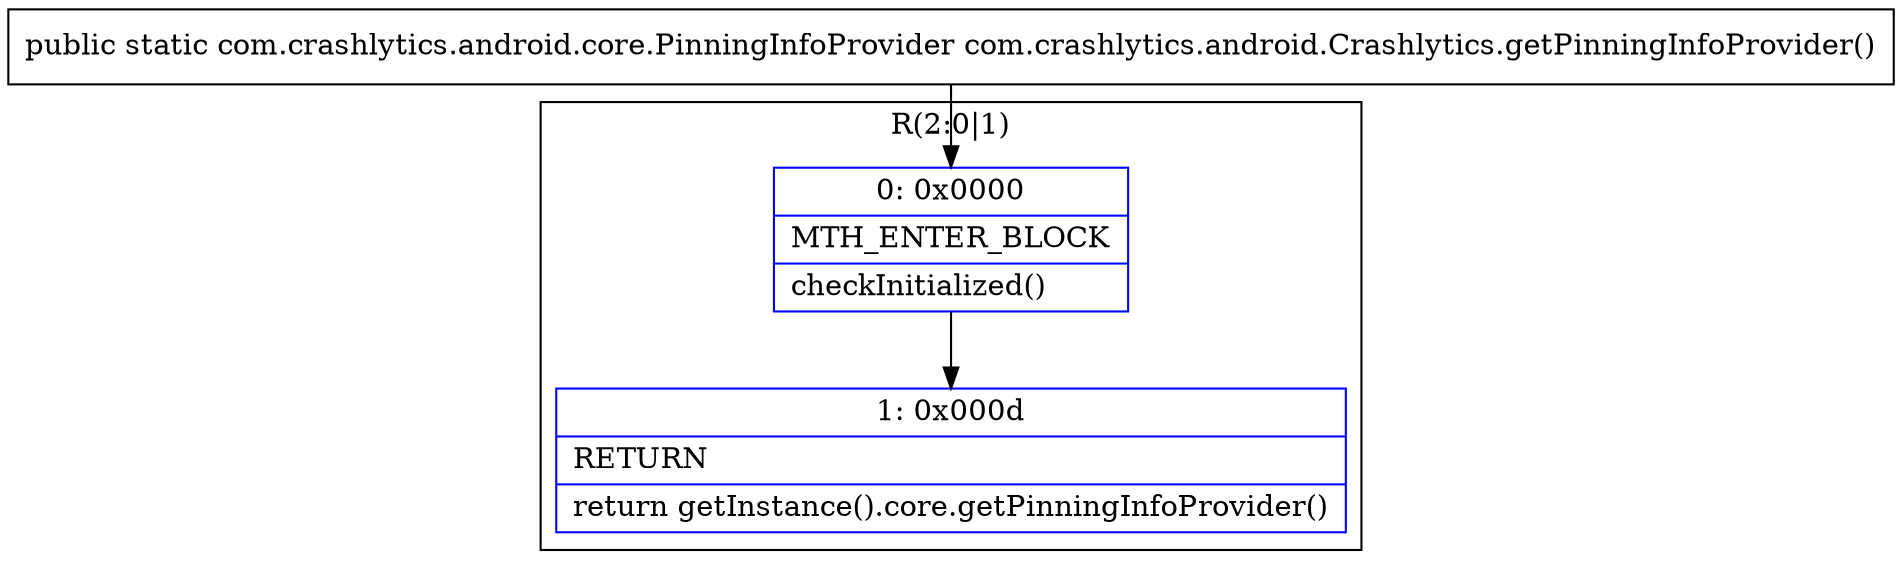 digraph "CFG forcom.crashlytics.android.Crashlytics.getPinningInfoProvider()Lcom\/crashlytics\/android\/core\/PinningInfoProvider;" {
subgraph cluster_Region_702728485 {
label = "R(2:0|1)";
node [shape=record,color=blue];
Node_0 [shape=record,label="{0\:\ 0x0000|MTH_ENTER_BLOCK\l|checkInitialized()\l}"];
Node_1 [shape=record,label="{1\:\ 0x000d|RETURN\l|return getInstance().core.getPinningInfoProvider()\l}"];
}
MethodNode[shape=record,label="{public static com.crashlytics.android.core.PinningInfoProvider com.crashlytics.android.Crashlytics.getPinningInfoProvider() }"];
MethodNode -> Node_0;
Node_0 -> Node_1;
}

